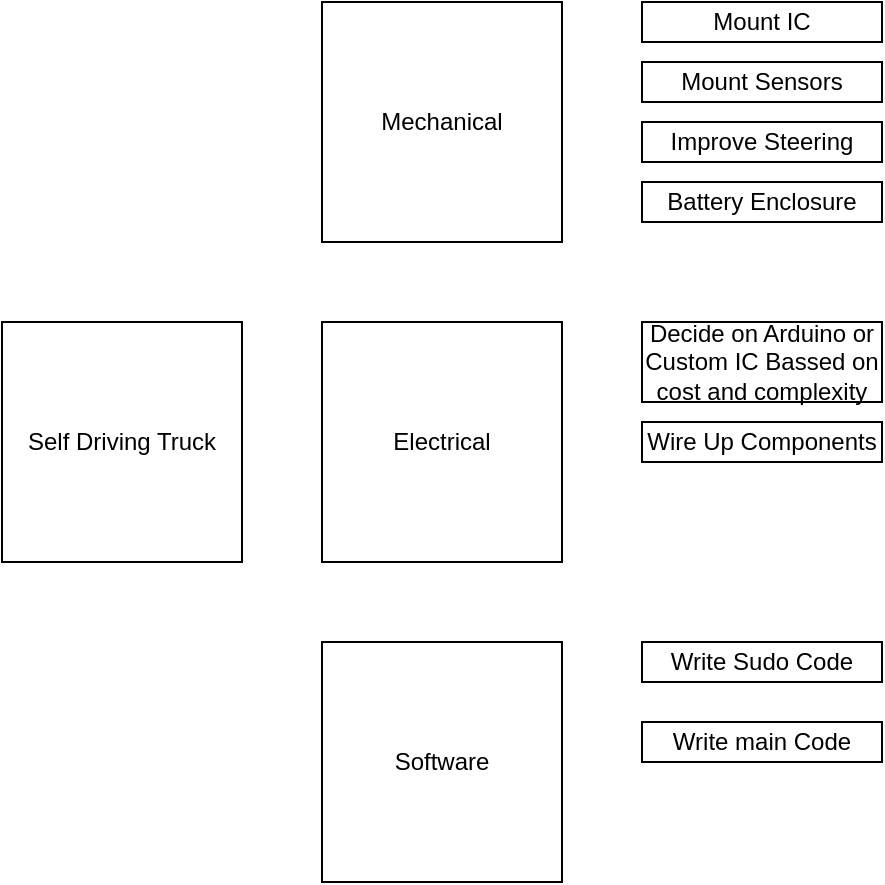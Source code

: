 <mxfile version="21.5.2" type="github">
  <diagram name="Page-1" id="x9nk3bP7Pb1QJkFsKIN1">
    <mxGraphModel dx="1050" dy="549" grid="1" gridSize="10" guides="1" tooltips="1" connect="1" arrows="1" fold="1" page="1" pageScale="1" pageWidth="850" pageHeight="1100" math="0" shadow="0">
      <root>
        <mxCell id="0" />
        <mxCell id="1" parent="0" />
        <mxCell id="K4P4itspMZjvZByA0tp3-1" value="Self Driving Truck" style="whiteSpace=wrap;html=1;aspect=fixed;" vertex="1" parent="1">
          <mxGeometry x="40" y="240" width="120" height="120" as="geometry" />
        </mxCell>
        <mxCell id="K4P4itspMZjvZByA0tp3-2" value="Mechanical" style="whiteSpace=wrap;html=1;aspect=fixed;" vertex="1" parent="1">
          <mxGeometry x="200" y="80" width="120" height="120" as="geometry" />
        </mxCell>
        <mxCell id="K4P4itspMZjvZByA0tp3-3" value="Software" style="whiteSpace=wrap;html=1;aspect=fixed;" vertex="1" parent="1">
          <mxGeometry x="200" y="400" width="120" height="120" as="geometry" />
        </mxCell>
        <mxCell id="K4P4itspMZjvZByA0tp3-4" value="Electrical" style="whiteSpace=wrap;html=1;aspect=fixed;" vertex="1" parent="1">
          <mxGeometry x="200" y="240" width="120" height="120" as="geometry" />
        </mxCell>
        <mxCell id="K4P4itspMZjvZByA0tp3-5" value="Mount IC" style="rounded=0;whiteSpace=wrap;html=1;" vertex="1" parent="1">
          <mxGeometry x="360" y="80" width="120" height="20" as="geometry" />
        </mxCell>
        <mxCell id="K4P4itspMZjvZByA0tp3-6" value="Mount Sensors" style="rounded=0;whiteSpace=wrap;html=1;" vertex="1" parent="1">
          <mxGeometry x="360" y="110" width="120" height="20" as="geometry" />
        </mxCell>
        <mxCell id="K4P4itspMZjvZByA0tp3-7" value="Improve Steering" style="rounded=0;whiteSpace=wrap;html=1;" vertex="1" parent="1">
          <mxGeometry x="360" y="140" width="120" height="20" as="geometry" />
        </mxCell>
        <mxCell id="K4P4itspMZjvZByA0tp3-8" value="Decide on Arduino or Custom IC Bassed on cost and complexity" style="rounded=0;whiteSpace=wrap;html=1;" vertex="1" parent="1">
          <mxGeometry x="360" y="240" width="120" height="40" as="geometry" />
        </mxCell>
        <mxCell id="K4P4itspMZjvZByA0tp3-10" value="Wire Up Components" style="rounded=0;whiteSpace=wrap;html=1;" vertex="1" parent="1">
          <mxGeometry x="360" y="290" width="120" height="20" as="geometry" />
        </mxCell>
        <mxCell id="K4P4itspMZjvZByA0tp3-12" value="Battery Enclosure" style="rounded=0;whiteSpace=wrap;html=1;" vertex="1" parent="1">
          <mxGeometry x="360" y="170" width="120" height="20" as="geometry" />
        </mxCell>
        <mxCell id="K4P4itspMZjvZByA0tp3-13" value="Write Sudo Code" style="rounded=0;whiteSpace=wrap;html=1;" vertex="1" parent="1">
          <mxGeometry x="360" y="400" width="120" height="20" as="geometry" />
        </mxCell>
        <mxCell id="K4P4itspMZjvZByA0tp3-14" value="Write main Code" style="rounded=0;whiteSpace=wrap;html=1;" vertex="1" parent="1">
          <mxGeometry x="360" y="440" width="120" height="20" as="geometry" />
        </mxCell>
      </root>
    </mxGraphModel>
  </diagram>
</mxfile>

